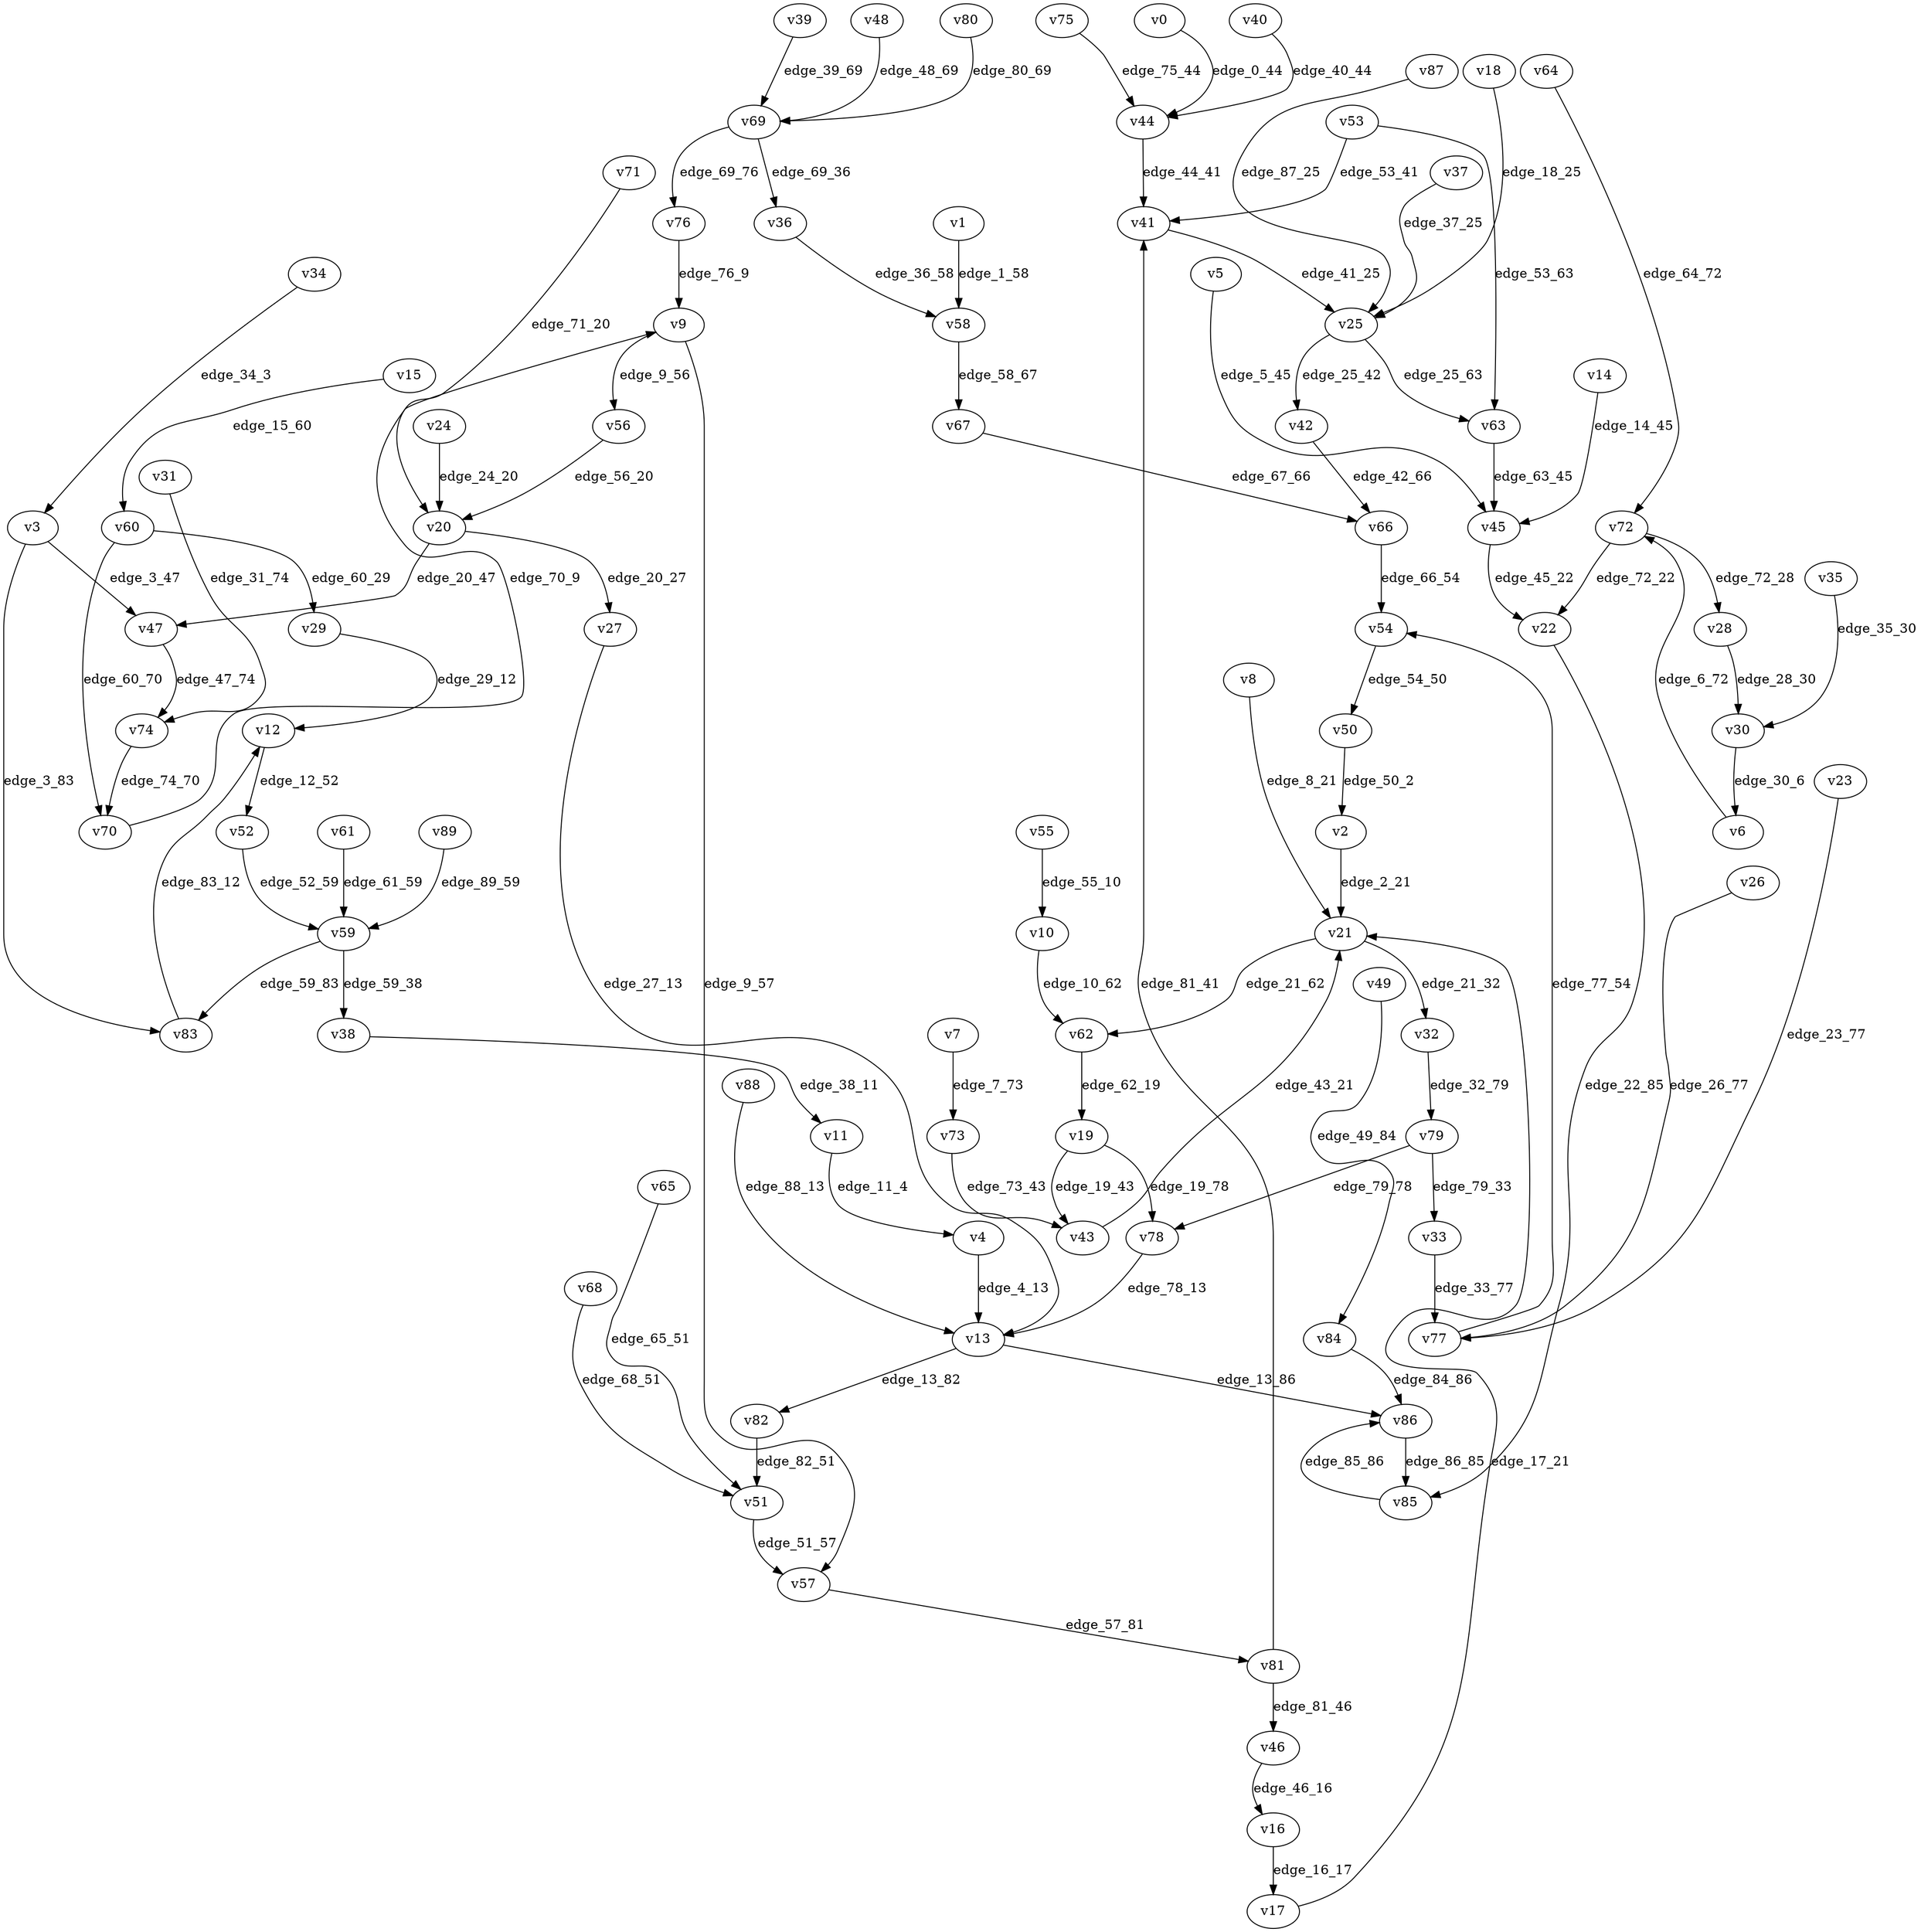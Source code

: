digraph G {
    // Stochastic discounted game

    v0 [name="v0", player=1];
    v1 [name="v1", player=0];
    v2 [name="v2", player=1];
    v3 [name="v3", player=-1];
    v4 [name="v4", player=0];
    v5 [name="v5", player=1];
    v6 [name="v6", player=0];
    v7 [name="v7", player=0];
    v8 [name="v8", player=1];
    v9 [name="v9", player=-1];
    v10 [name="v10", player=-1];
    v11 [name="v11", player=-1];
    v12 [name="v12", player=-1];
    v13 [name="v13", player=-1];
    v14 [name="v14", player=1];
    v15 [name="v15", player=0];
    v16 [name="v16", player=-1];
    v17 [name="v17", player=0];
    v18 [name="v18", player=0];
    v19 [name="v19", player=-1];
    v20 [name="v20", player=-1];
    v21 [name="v21", player=-1];
    v22 [name="v22", player=1];
    v23 [name="v23", player=0];
    v24 [name="v24", player=0];
    v25 [name="v25", player=-1];
    v26 [name="v26", player=1];
    v27 [name="v27", player=0];
    v28 [name="v28", player=0];
    v29 [name="v29", player=0];
    v30 [name="v30", player=-1];
    v31 [name="v31", player=0];
    v32 [name="v32", player=1];
    v33 [name="v33", player=0];
    v34 [name="v34", player=0];
    v35 [name="v35", player=0];
    v36 [name="v36", player=1];
    v37 [name="v37", player=1];
    v38 [name="v38", player=1];
    v39 [name="v39", player=1];
    v40 [name="v40", player=1];
    v41 [name="v41", player=0];
    v42 [name="v42", player=1];
    v43 [name="v43", player=0];
    v44 [name="v44", player=-1];
    v45 [name="v45", player=-1];
    v46 [name="v46", player=1];
    v47 [name="v47", player=1];
    v48 [name="v48", player=0];
    v49 [name="v49", player=1];
    v50 [name="v50", player=-1];
    v51 [name="v51", player=-1];
    v52 [name="v52", player=1];
    v53 [name="v53", player=-1];
    v54 [name="v54", player=0];
    v55 [name="v55", player=0];
    v56 [name="v56", player=1];
    v57 [name="v57", player=0];
    v58 [name="v58", player=-1];
    v59 [name="v59", player=-1];
    v60 [name="v60", player=-1];
    v61 [name="v61", player=0];
    v62 [name="v62", player=0];
    v63 [name="v63", player=1];
    v64 [name="v64", player=1];
    v65 [name="v65", player=0];
    v66 [name="v66", player=-1];
    v67 [name="v67", player=1];
    v68 [name="v68", player=1];
    v69 [name="v69", player=-1];
    v70 [name="v70", player=1];
    v71 [name="v71", player=1];
    v72 [name="v72", player=-1];
    v73 [name="v73", player=-1];
    v74 [name="v74", player=-1];
    v75 [name="v75", player=1];
    v76 [name="v76", player=1];
    v77 [name="v77", player=-1];
    v78 [name="v78", player=1];
    v79 [name="v79", player=-1];
    v80 [name="v80", player=0];
    v81 [name="v81", player=-1];
    v82 [name="v82", player=0];
    v83 [name="v83", player=1];
    v84 [name="v84", player=-1];
    v85 [name="v85", player=-1];
    v86 [name="v86", player=0];
    v87 [name="v87", player=0];
    v88 [name="v88", player=0];
    v89 [name="v89", player=1];

    v0 -> v44 [label="edge_0_44", weight=-2.503638, discount=0.752482];
    v1 -> v58 [label="edge_1_58", weight=4.291345, discount=0.717717];
    v2 -> v21 [label="edge_2_21", weight=8.778941, discount=0.352241];
    v3 -> v83 [label="edge_3_83", probability=0.623444];
    v3 -> v47 [label="edge_3_47", probability=0.376556];
    v4 -> v13 [label="edge_4_13", weight=7.594525, discount=0.170829];
    v5 -> v45 [label="edge_5_45", weight=-1.364577, discount=0.816112];
    v6 -> v72 [label="edge_6_72", weight=-0.157113, discount=0.113662];
    v7 -> v73 [label="edge_7_73", weight=3.182951, discount=0.764814];
    v8 -> v21 [label="edge_8_21", weight=-1.249230, discount=0.116993];
    v9 -> v57 [label="edge_9_57", probability=0.631723];
    v9 -> v56 [label="edge_9_56", probability=0.368277];
    v10 -> v62 [label="edge_10_62", probability=1.000000];
    v11 -> v4 [label="edge_11_4", probability=1.000000];
    v12 -> v52 [label="edge_12_52", probability=1.000000];
    v13 -> v86 [label="edge_13_86", probability=0.416753];
    v13 -> v82 [label="edge_13_82", probability=0.583247];
    v14 -> v45 [label="edge_14_45", weight=-2.790808, discount=0.741386];
    v15 -> v60 [label="edge_15_60", weight=-3.652927, discount=0.183090];
    v16 -> v17 [label="edge_16_17", probability=1.000000];
    v17 -> v21 [label="edge_17_21", weight=-2.016747, discount=0.504651];
    v18 -> v25 [label="edge_18_25", weight=-9.175536, discount=0.670425];
    v19 -> v43 [label="edge_19_43", probability=0.304960];
    v19 -> v78 [label="edge_19_78", probability=0.695040];
    v20 -> v27 [label="edge_20_27", probability=0.412032];
    v20 -> v47 [label="edge_20_47", probability=0.587968];
    v21 -> v62 [label="edge_21_62", probability=0.689353];
    v21 -> v32 [label="edge_21_32", probability=0.310647];
    v22 -> v85 [label="edge_22_85", weight=-2.590894, discount=0.395799];
    v23 -> v77 [label="edge_23_77", weight=-0.416458, discount=0.115268];
    v24 -> v20 [label="edge_24_20", weight=4.032234, discount=0.272211];
    v25 -> v42 [label="edge_25_42", probability=0.355142];
    v25 -> v63 [label="edge_25_63", probability=0.644858];
    v26 -> v77 [label="edge_26_77", weight=-0.650541, discount=0.692637];
    v27 -> v13 [label="edge_27_13", weight=-8.430151, discount=0.194667];
    v28 -> v30 [label="edge_28_30", weight=-5.063934, discount=0.570847];
    v29 -> v12 [label="edge_29_12", weight=-5.831134, discount=0.201790];
    v30 -> v6 [label="edge_30_6", probability=1.000000];
    v31 -> v74 [label="edge_31_74", weight=-7.539549, discount=0.624435];
    v32 -> v79 [label="edge_32_79", weight=-7.592613, discount=0.599617];
    v33 -> v77 [label="edge_33_77", weight=3.390379, discount=0.559674];
    v34 -> v3 [label="edge_34_3", weight=-7.327514, discount=0.589508];
    v35 -> v30 [label="edge_35_30", weight=-3.168465, discount=0.430328];
    v36 -> v58 [label="edge_36_58", weight=-1.662902, discount=0.278071];
    v37 -> v25 [label="edge_37_25", weight=-7.514648, discount=0.355051];
    v38 -> v11 [label="edge_38_11", weight=-9.107257, discount=0.181045];
    v39 -> v69 [label="edge_39_69", weight=-5.855044, discount=0.577725];
    v40 -> v44 [label="edge_40_44", weight=-2.246027, discount=0.706663];
    v41 -> v25 [label="edge_41_25", weight=-9.129415, discount=0.571131];
    v42 -> v66 [label="edge_42_66", weight=0.287869, discount=0.281284];
    v43 -> v21 [label="edge_43_21", weight=1.827329, discount=0.694178];
    v44 -> v41 [label="edge_44_41", probability=1.000000];
    v45 -> v22 [label="edge_45_22", probability=1.000000];
    v46 -> v16 [label="edge_46_16", weight=-5.545901, discount=0.845857];
    v47 -> v74 [label="edge_47_74", weight=-5.020816, discount=0.323348];
    v48 -> v69 [label="edge_48_69", weight=-1.353373, discount=0.720819];
    v49 -> v84 [label="edge_49_84", weight=-9.650546, discount=0.255850];
    v50 -> v2 [label="edge_50_2", probability=1.000000];
    v51 -> v57 [label="edge_51_57", probability=1.000000];
    v52 -> v59 [label="edge_52_59", weight=3.045246, discount=0.780874];
    v53 -> v63 [label="edge_53_63", probability=0.576331];
    v53 -> v41 [label="edge_53_41", probability=0.423669];
    v54 -> v50 [label="edge_54_50", weight=1.022595, discount=0.879260];
    v55 -> v10 [label="edge_55_10", weight=3.304423, discount=0.310813];
    v56 -> v20 [label="edge_56_20", weight=-6.029493, discount=0.623491];
    v57 -> v81 [label="edge_57_81", weight=-0.145804, discount=0.878992];
    v58 -> v67 [label="edge_58_67", probability=1.000000];
    v59 -> v38 [label="edge_59_38", probability=0.407048];
    v59 -> v83 [label="edge_59_83", probability=0.592952];
    v60 -> v29 [label="edge_60_29", probability=0.394154];
    v60 -> v70 [label="edge_60_70", probability=0.605846];
    v61 -> v59 [label="edge_61_59", weight=1.395223, discount=0.266524];
    v62 -> v19 [label="edge_62_19", weight=5.108669, discount=0.106873];
    v63 -> v45 [label="edge_63_45", weight=5.424403, discount=0.429100];
    v64 -> v72 [label="edge_64_72", weight=-6.035135, discount=0.310418];
    v65 -> v51 [label="edge_65_51", weight=-1.505993, discount=0.469534];
    v66 -> v54 [label="edge_66_54", probability=1.000000];
    v67 -> v66 [label="edge_67_66", weight=-6.429632, discount=0.450659];
    v68 -> v51 [label="edge_68_51", weight=-4.159219, discount=0.252271];
    v69 -> v76 [label="edge_69_76", probability=0.645822];
    v69 -> v36 [label="edge_69_36", probability=0.354178];
    v70 -> v9 [label="edge_70_9", weight=-1.773515, discount=0.167103];
    v71 -> v20 [label="edge_71_20", weight=-2.719832, discount=0.703972];
    v72 -> v22 [label="edge_72_22", probability=0.462902];
    v72 -> v28 [label="edge_72_28", probability=0.537098];
    v73 -> v43 [label="edge_73_43", probability=1.000000];
    v74 -> v70 [label="edge_74_70", probability=1.000000];
    v75 -> v44 [label="edge_75_44", weight=-2.607890, discount=0.298588];
    v76 -> v9 [label="edge_76_9", weight=5.394271, discount=0.822299];
    v77 -> v54 [label="edge_77_54", probability=1.000000];
    v78 -> v13 [label="edge_78_13", weight=5.308142, discount=0.220743];
    v79 -> v33 [label="edge_79_33", probability=0.644663];
    v79 -> v78 [label="edge_79_78", probability=0.355337];
    v80 -> v69 [label="edge_80_69", weight=-0.341518, discount=0.251621];
    v81 -> v41 [label="edge_81_41", probability=0.389378];
    v81 -> v46 [label="edge_81_46", probability=0.610622];
    v82 -> v51 [label="edge_82_51", weight=7.474309, discount=0.372198];
    v83 -> v12 [label="edge_83_12", weight=-3.029768, discount=0.594320];
    v84 -> v86 [label="edge_84_86", probability=1.000000];
    v85 -> v86 [label="edge_85_86", probability=1.000000];
    v86 -> v85 [label="edge_86_85", weight=8.122266, discount=0.526377];
    v87 -> v25 [label="edge_87_25", weight=-0.811630, discount=0.539878];
    v88 -> v13 [label="edge_88_13", weight=-5.829410, discount=0.161824];
    v89 -> v59 [label="edge_89_59", weight=4.447535, discount=0.504493];
}